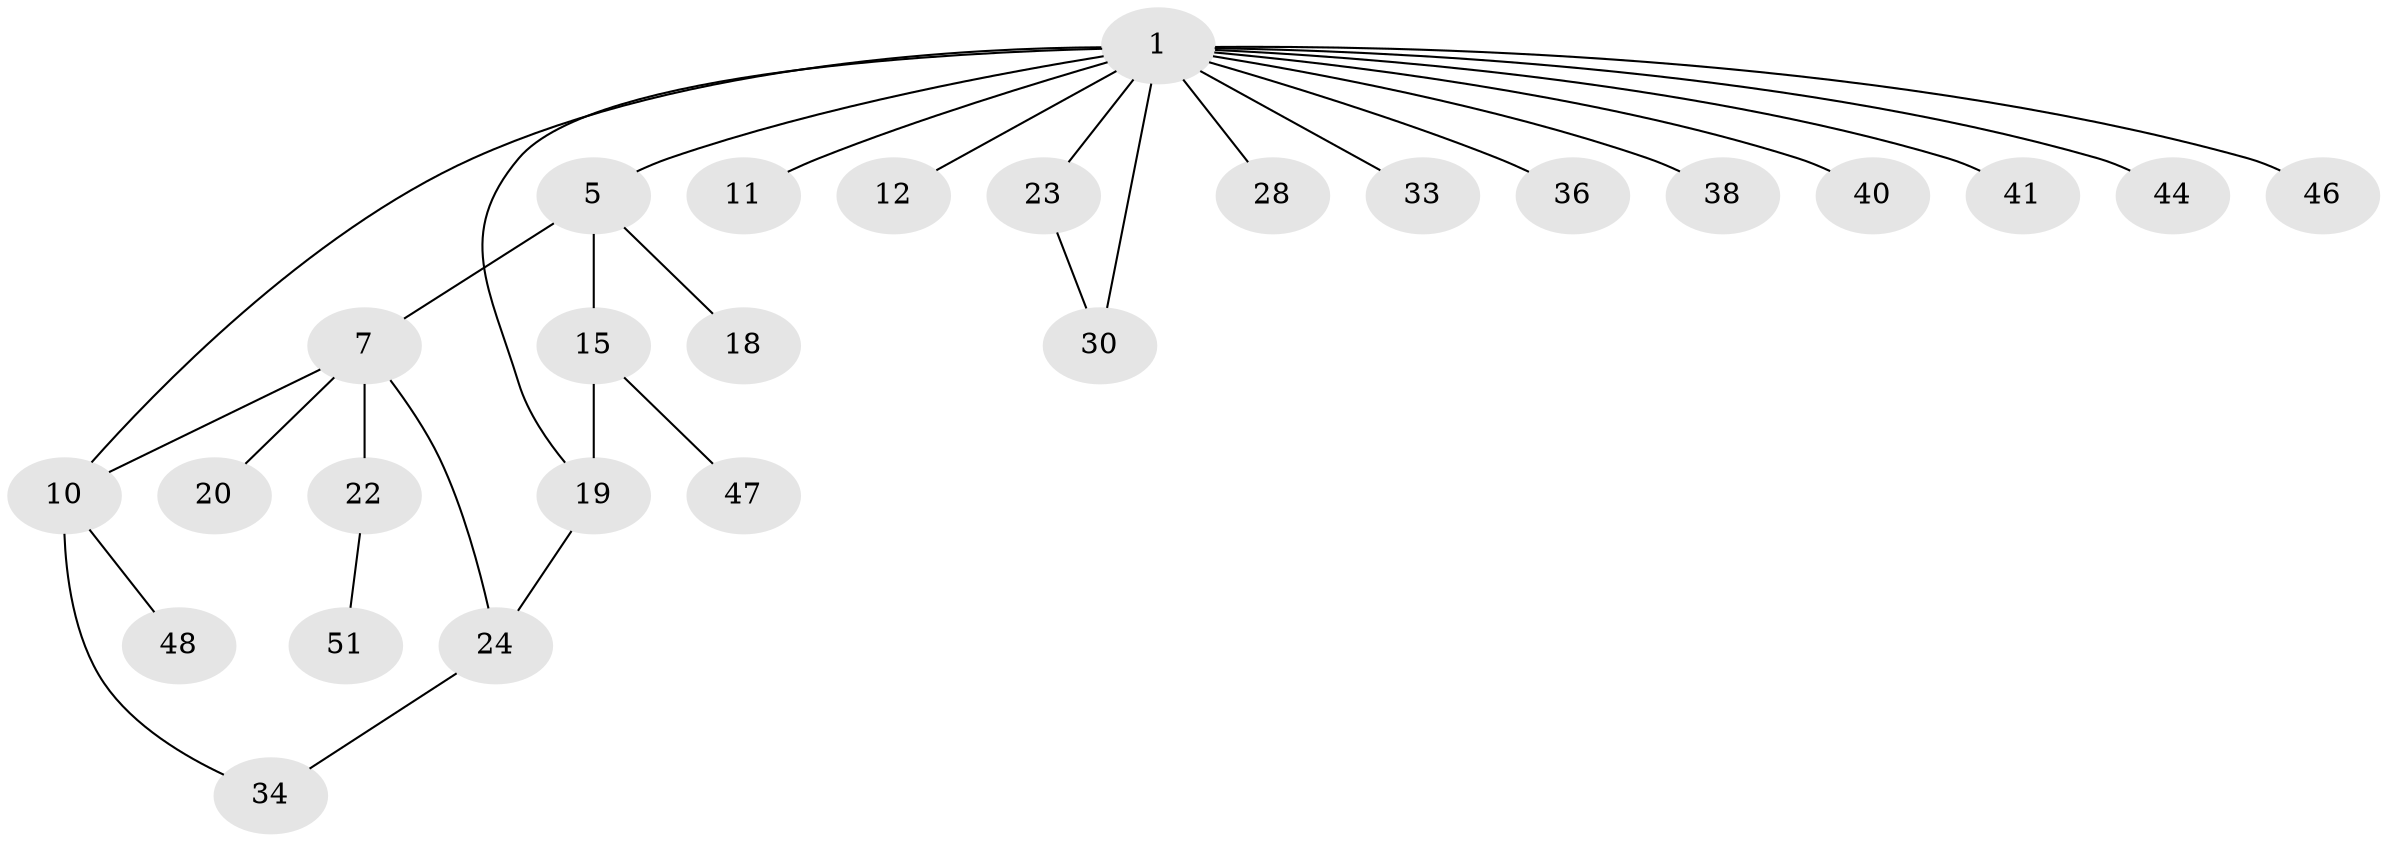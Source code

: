 // original degree distribution, {3: 0.16981132075471697, 4: 0.05660377358490566, 6: 0.05660377358490566, 5: 0.05660377358490566, 7: 0.018867924528301886, 1: 0.4339622641509434, 2: 0.20754716981132076}
// Generated by graph-tools (version 1.1) at 2025/16/03/04/25 18:16:52]
// undirected, 26 vertices, 30 edges
graph export_dot {
graph [start="1"]
  node [color=gray90,style=filled];
  1 [super="+3+2"];
  5 [super="+42"];
  7 [super="+50+16+21+45+13"];
  10 [super="+25+27"];
  11;
  12;
  15 [super="+29"];
  18;
  19 [super="+53"];
  20 [super="+32"];
  22;
  23 [super="+39"];
  24;
  28;
  30;
  33;
  34;
  36;
  38;
  40;
  41;
  44;
  46;
  47;
  48;
  51;
  1 -- 19 [weight=2];
  1 -- 36;
  1 -- 5 [weight=2];
  1 -- 38;
  1 -- 40;
  1 -- 41;
  1 -- 10 [weight=2];
  1 -- 11;
  1 -- 46;
  1 -- 23;
  1 -- 28;
  1 -- 33;
  1 -- 44 [weight=2];
  1 -- 12;
  1 -- 30;
  5 -- 7;
  5 -- 15;
  5 -- 18;
  7 -- 24;
  7 -- 10;
  7 -- 20;
  7 -- 22;
  10 -- 48;
  10 -- 34;
  15 -- 47;
  15 -- 19;
  19 -- 24;
  22 -- 51;
  23 -- 30;
  24 -- 34;
}
